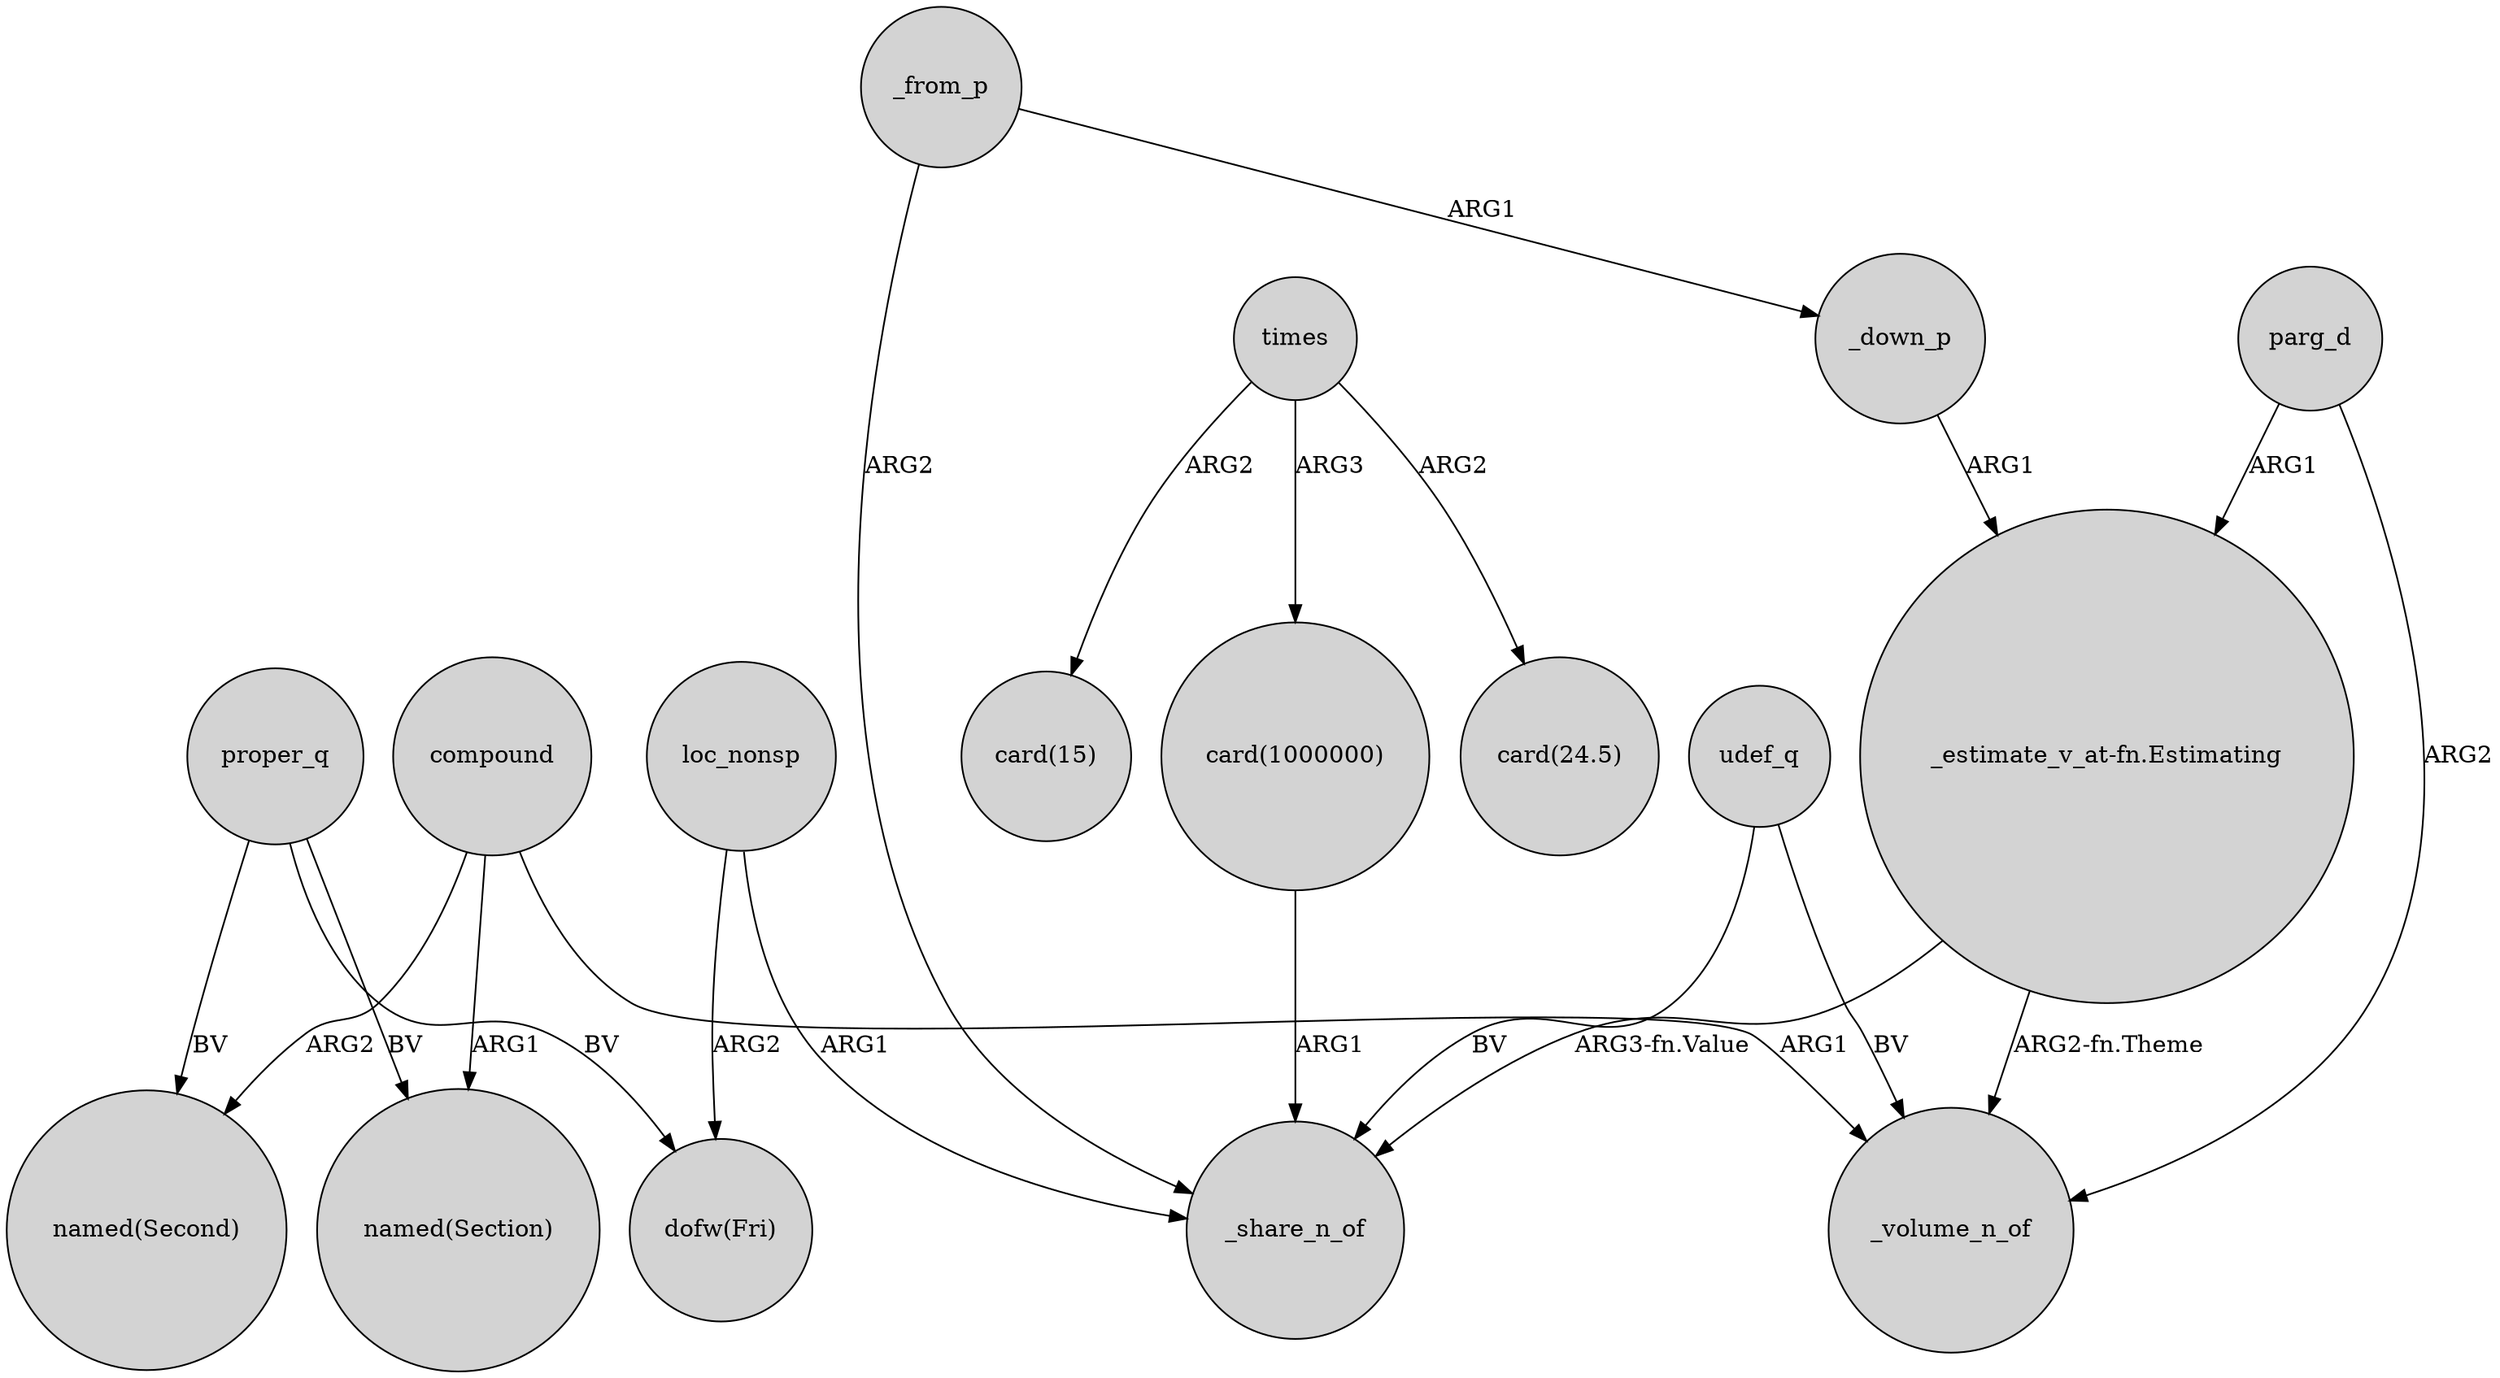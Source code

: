 digraph {
	node [shape=circle style=filled]
	compound -> "named(Second)" [label=ARG2]
	proper_q -> "dofw(Fri)" [label=BV]
	loc_nonsp -> _share_n_of [label=ARG1]
	_from_p -> _down_p [label=ARG1]
	udef_q -> _volume_n_of [label=BV]
	times -> "card(15)" [label=ARG2]
	proper_q -> "named(Second)" [label=BV]
	_down_p -> "_estimate_v_at-fn.Estimating" [label=ARG1]
	loc_nonsp -> "dofw(Fri)" [label=ARG2]
	parg_d -> _volume_n_of [label=ARG2]
	times -> "card(1000000)" [label=ARG3]
	_from_p -> _share_n_of [label=ARG2]
	udef_q -> _share_n_of [label=BV]
	"card(1000000)" -> _share_n_of [label=ARG1]
	parg_d -> "_estimate_v_at-fn.Estimating" [label=ARG1]
	"_estimate_v_at-fn.Estimating" -> _volume_n_of [label="ARG2-fn.Theme"]
	"_estimate_v_at-fn.Estimating" -> _share_n_of [label="ARG3-fn.Value"]
	times -> "card(24.5)" [label=ARG2]
	proper_q -> "named(Section)" [label=BV]
	compound -> "named(Section)" [label=ARG1]
	compound -> _volume_n_of [label=ARG1]
}

